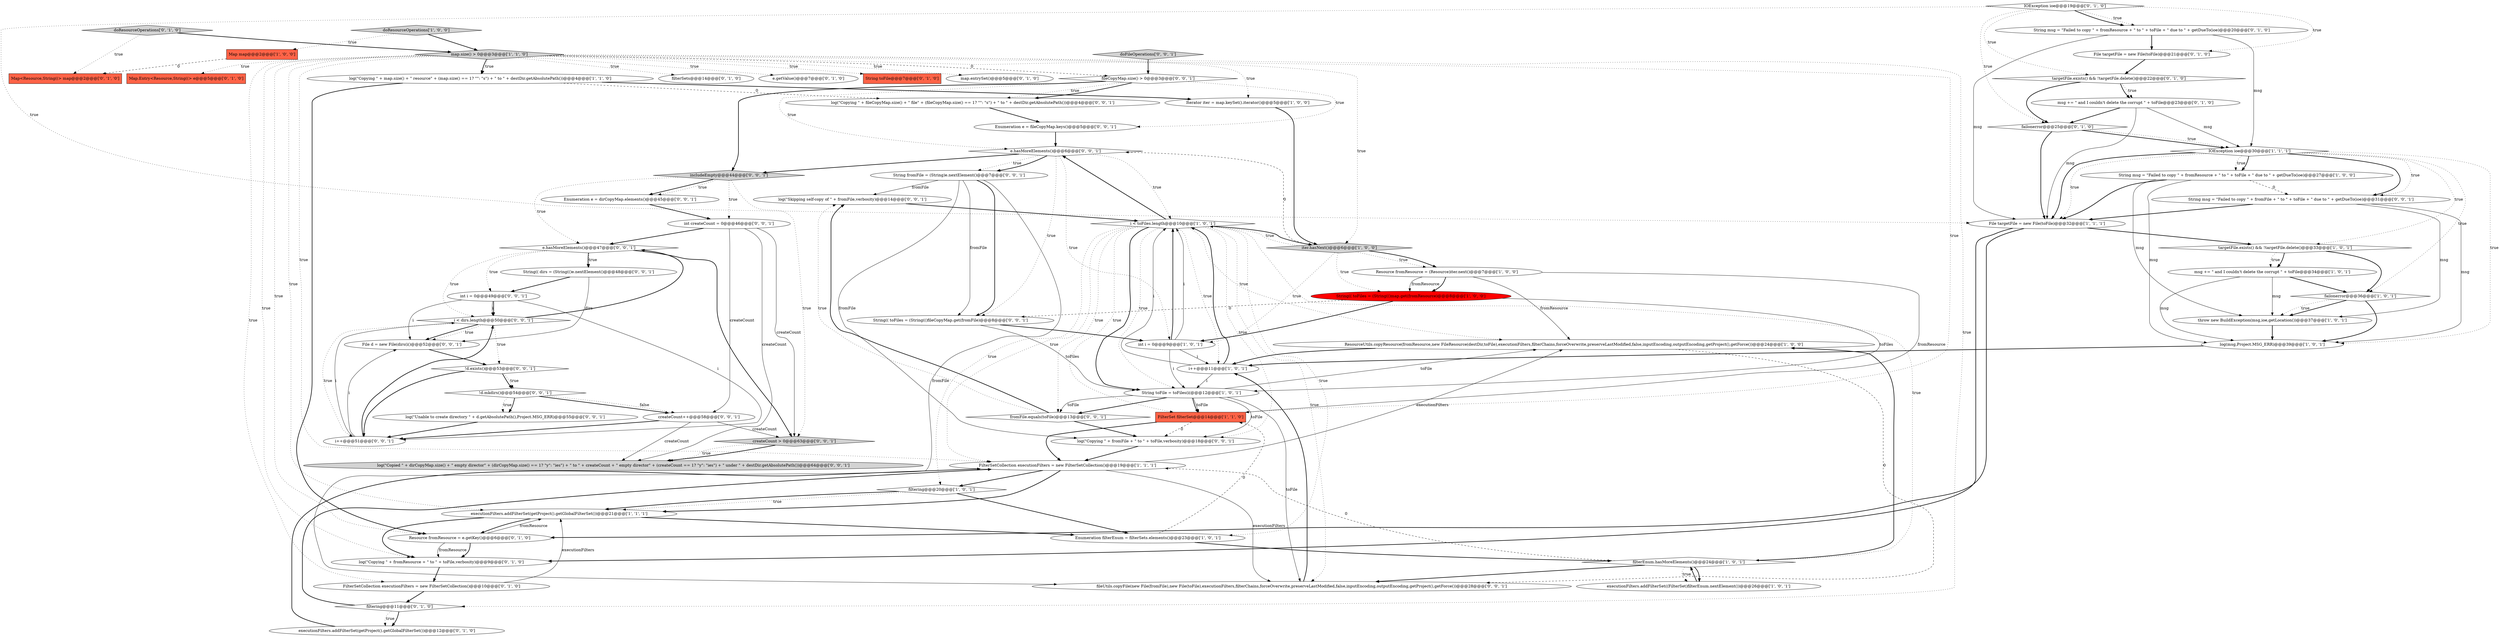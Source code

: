 digraph {
26 [style = filled, label = "Map map@@@2@@@['1', '0', '0']", fillcolor = tomato, shape = box image = "AAA1AAABBB1BBB"];
57 [style = filled, label = "int i = 0@@@49@@@['0', '0', '1']", fillcolor = white, shape = ellipse image = "AAA0AAABBB3BBB"];
19 [style = filled, label = "File targetFile = new File(toFile)@@@32@@@['1', '1', '1']", fillcolor = white, shape = ellipse image = "AAA0AAABBB1BBB"];
42 [style = filled, label = "Map.Entry<Resource,String((> e@@@5@@@['0', '1', '0']", fillcolor = tomato, shape = box image = "AAA0AAABBB2BBB"];
21 [style = filled, label = "String(( toFiles = (String(()map.get(fromResource)@@@8@@@['1', '0', '0']", fillcolor = red, shape = ellipse image = "AAA1AAABBB1BBB"];
30 [style = filled, label = "Map<Resource,String((> map@@@2@@@['0', '1', '0']", fillcolor = tomato, shape = box image = "AAA1AAABBB2BBB"];
47 [style = filled, label = "e.hasMoreElements()@@@47@@@['0', '0', '1']", fillcolor = white, shape = diamond image = "AAA0AAABBB3BBB"];
15 [style = filled, label = "ResourceUtils.copyResource(fromResource,new FileResource(destDir,toFile),executionFilters,filterChains,forceOverwrite,preserveLastModified,false,inputEncoding,outputEncoding,getProject(),getForce())@@@24@@@['1', '0', '0']", fillcolor = white, shape = ellipse image = "AAA0AAABBB1BBB"];
49 [style = filled, label = "String fromFile = (String)e.nextElement()@@@7@@@['0', '0', '1']", fillcolor = white, shape = ellipse image = "AAA0AAABBB3BBB"];
52 [style = filled, label = "fileCopyMap.size() > 0@@@3@@@['0', '0', '1']", fillcolor = white, shape = diamond image = "AAA0AAABBB3BBB"];
11 [style = filled, label = "filterEnum.hasMoreElements()@@@24@@@['1', '0', '1']", fillcolor = white, shape = diamond image = "AAA0AAABBB1BBB"];
27 [style = filled, label = "FilterSetCollection executionFilters = new FilterSetCollection()@@@19@@@['1', '1', '1']", fillcolor = white, shape = ellipse image = "AAA0AAABBB1BBB"];
24 [style = filled, label = "msg += \" and I couldn't delete the corrupt \" + toFile@@@34@@@['1', '0', '1']", fillcolor = white, shape = ellipse image = "AAA0AAABBB1BBB"];
53 [style = filled, label = "e.hasMoreElements()@@@6@@@['0', '0', '1']", fillcolor = white, shape = diamond image = "AAA0AAABBB3BBB"];
10 [style = filled, label = "iter.hasNext()@@@6@@@['1', '0', '0']", fillcolor = lightgray, shape = diamond image = "AAA0AAABBB1BBB"];
65 [style = filled, label = "i < dirs.length@@@50@@@['0', '0', '1']", fillcolor = white, shape = diamond image = "AAA0AAABBB3BBB"];
6 [style = filled, label = "IOException ioe@@@30@@@['1', '1', '1']", fillcolor = white, shape = diamond image = "AAA0AAABBB1BBB"];
3 [style = filled, label = "map.size() > 0@@@3@@@['1', '1', '0']", fillcolor = lightgray, shape = diamond image = "AAA0AAABBB1BBB"];
33 [style = filled, label = "msg += \" and I couldn't delete the corrupt \" + toFile@@@23@@@['0', '1', '0']", fillcolor = white, shape = ellipse image = "AAA0AAABBB2BBB"];
39 [style = filled, label = "File targetFile = new File(toFile)@@@21@@@['0', '1', '0']", fillcolor = white, shape = ellipse image = "AAA0AAABBB2BBB"];
70 [style = filled, label = "log(\"Skipping self-copy of \" + fromFile,verbosity)@@@14@@@['0', '0', '1']", fillcolor = white, shape = ellipse image = "AAA0AAABBB3BBB"];
17 [style = filled, label = "failonerror@@@36@@@['1', '0', '1']", fillcolor = white, shape = diamond image = "AAA0AAABBB1BBB"];
4 [style = filled, label = "Resource fromResource = (Resource)iter.next()@@@7@@@['1', '0', '0']", fillcolor = white, shape = ellipse image = "AAA0AAABBB1BBB"];
32 [style = filled, label = "executionFilters.addFilterSet(getProject().getGlobalFilterSet())@@@12@@@['0', '1', '0']", fillcolor = white, shape = ellipse image = "AAA0AAABBB2BBB"];
48 [style = filled, label = "String(( dirs = (String(()e.nextElement()@@@48@@@['0', '0', '1']", fillcolor = white, shape = ellipse image = "AAA0AAABBB3BBB"];
55 [style = filled, label = "log(\"Copying \" + fromFile + \" to \" + toFile,verbosity)@@@18@@@['0', '0', '1']", fillcolor = white, shape = ellipse image = "AAA0AAABBB3BBB"];
62 [style = filled, label = "log(\"Copying \" + fileCopyMap.size() + \" file\" + (fileCopyMap.size() == 1? \"\": \"s\") + \" to \" + destDir.getAbsolutePath())@@@4@@@['0', '0', '1']", fillcolor = white, shape = ellipse image = "AAA0AAABBB3BBB"];
12 [style = filled, label = "String msg = \"Failed to copy \" + fromResource + \" to \" + toFile + \" due to \" + getDueTo(ioe)@@@27@@@['1', '0', '0']", fillcolor = white, shape = ellipse image = "AAA0AAABBB1BBB"];
16 [style = filled, label = "i < toFiles.length@@@10@@@['1', '0', '1']", fillcolor = white, shape = diamond image = "AAA0AAABBB1BBB"];
7 [style = filled, label = "targetFile.exists() && !targetFile.delete()@@@33@@@['1', '0', '1']", fillcolor = white, shape = diamond image = "AAA0AAABBB1BBB"];
29 [style = filled, label = "IOException ioe@@@19@@@['0', '1', '0']", fillcolor = white, shape = diamond image = "AAA0AAABBB2BBB"];
8 [style = filled, label = "i++@@@11@@@['1', '0', '1']", fillcolor = white, shape = ellipse image = "AAA0AAABBB1BBB"];
36 [style = filled, label = "filterSets@@@14@@@['0', '1', '0']", fillcolor = white, shape = ellipse image = "AAA0AAABBB2BBB"];
45 [style = filled, label = "failonerror@@@25@@@['0', '1', '0']", fillcolor = white, shape = diamond image = "AAA0AAABBB2BBB"];
46 [style = filled, label = "!d.exists()@@@53@@@['0', '0', '1']", fillcolor = white, shape = diamond image = "AAA0AAABBB3BBB"];
37 [style = filled, label = "e.getValue()@@@7@@@['0', '1', '0']", fillcolor = white, shape = ellipse image = "AAA0AAABBB2BBB"];
54 [style = filled, label = "createCount++@@@58@@@['0', '0', '1']", fillcolor = white, shape = ellipse image = "AAA0AAABBB3BBB"];
58 [style = filled, label = "fromFile.equals(toFile)@@@13@@@['0', '0', '1']", fillcolor = white, shape = diamond image = "AAA0AAABBB3BBB"];
44 [style = filled, label = "targetFile.exists() && !targetFile.delete()@@@22@@@['0', '1', '0']", fillcolor = white, shape = diamond image = "AAA0AAABBB2BBB"];
18 [style = filled, label = "int i = 0@@@9@@@['1', '0', '1']", fillcolor = white, shape = ellipse image = "AAA0AAABBB1BBB"];
60 [style = filled, label = "Enumeration e = fileCopyMap.keys()@@@5@@@['0', '0', '1']", fillcolor = white, shape = ellipse image = "AAA0AAABBB3BBB"];
61 [style = filled, label = "String msg = \"Failed to copy \" + fromFile + \" to \" + toFile + \" due to \" + getDueTo(ioe)@@@31@@@['0', '0', '1']", fillcolor = white, shape = ellipse image = "AAA0AAABBB3BBB"];
51 [style = filled, label = "!d.mkdirs()@@@54@@@['0', '0', '1']", fillcolor = white, shape = diamond image = "AAA0AAABBB3BBB"];
56 [style = filled, label = "int createCount = 0@@@46@@@['0', '0', '1']", fillcolor = white, shape = ellipse image = "AAA0AAABBB3BBB"];
14 [style = filled, label = "Iterator iter = map.keySet().iterator()@@@5@@@['1', '0', '0']", fillcolor = white, shape = ellipse image = "AAA0AAABBB1BBB"];
23 [style = filled, label = "filtering@@@20@@@['1', '0', '1']", fillcolor = white, shape = diamond image = "AAA0AAABBB1BBB"];
63 [style = filled, label = "includeEmpty@@@44@@@['0', '0', '1']", fillcolor = lightgray, shape = diamond image = "AAA0AAABBB3BBB"];
41 [style = filled, label = "String msg = \"Failed to copy \" + fromResource + \" to \" + toFile + \" due to \" + getDueTo(ioe)@@@20@@@['0', '1', '0']", fillcolor = white, shape = ellipse image = "AAA0AAABBB2BBB"];
43 [style = filled, label = "FilterSetCollection executionFilters = new FilterSetCollection()@@@10@@@['0', '1', '0']", fillcolor = white, shape = ellipse image = "AAA0AAABBB2BBB"];
13 [style = filled, label = "executionFilters.addFilterSet((FilterSet)filterEnum.nextElement())@@@26@@@['1', '0', '1']", fillcolor = white, shape = ellipse image = "AAA0AAABBB1BBB"];
71 [style = filled, label = "createCount > 0@@@63@@@['0', '0', '1']", fillcolor = lightgray, shape = diamond image = "AAA0AAABBB3BBB"];
22 [style = filled, label = "log(\"Copying \" + map.size() + \" resource\" + (map.size() == 1? \"\": \"s\") + \" to \" + destDir.getAbsolutePath())@@@4@@@['1', '1', '0']", fillcolor = white, shape = ellipse image = "AAA0AAABBB1BBB"];
25 [style = filled, label = "Enumeration filterEnum = filterSets.elements()@@@23@@@['1', '0', '1']", fillcolor = white, shape = ellipse image = "AAA0AAABBB1BBB"];
9 [style = filled, label = "throw new BuildException(msg,ioe,getLocation())@@@37@@@['1', '0', '1']", fillcolor = white, shape = ellipse image = "AAA0AAABBB1BBB"];
5 [style = filled, label = "executionFilters.addFilterSet(getProject().getGlobalFilterSet())@@@21@@@['1', '1', '1']", fillcolor = white, shape = ellipse image = "AAA0AAABBB1BBB"];
69 [style = filled, label = "doFileOperations['0', '0', '1']", fillcolor = lightgray, shape = diamond image = "AAA0AAABBB3BBB"];
66 [style = filled, label = "fileUtils.copyFile(new File(fromFile),new File(toFile),executionFilters,filterChains,forceOverwrite,preserveLastModified,false,inputEncoding,outputEncoding,getProject(),getForce())@@@28@@@['0', '0', '1']", fillcolor = white, shape = ellipse image = "AAA0AAABBB3BBB"];
64 [style = filled, label = "log(\"Copied \" + dirCopyMap.size() + \" empty director\" + (dirCopyMap.size() == 1? \"y\": \"ies\") + \" to \" + createCount + \" empty director\" + (createCount == 1? \"y\": \"ies\") + \" under \" + destDir.getAbsolutePath())@@@64@@@['0', '0', '1']", fillcolor = lightgray, shape = ellipse image = "AAA0AAABBB3BBB"];
0 [style = filled, label = "String toFile = toFiles(i(@@@12@@@['1', '0', '1']", fillcolor = white, shape = ellipse image = "AAA0AAABBB1BBB"];
2 [style = filled, label = "doResourceOperations['1', '0', '0']", fillcolor = lightgray, shape = diamond image = "AAA0AAABBB1BBB"];
72 [style = filled, label = "String(( toFiles = (String(()fileCopyMap.get(fromFile)@@@8@@@['0', '0', '1']", fillcolor = white, shape = ellipse image = "AAA0AAABBB3BBB"];
67 [style = filled, label = "i++@@@51@@@['0', '0', '1']", fillcolor = white, shape = ellipse image = "AAA0AAABBB3BBB"];
34 [style = filled, label = "String toFile@@@7@@@['0', '1', '0']", fillcolor = tomato, shape = box image = "AAA0AAABBB2BBB"];
20 [style = filled, label = "FilterSet filterSet@@@14@@@['1', '1', '0']", fillcolor = tomato, shape = box image = "AAA1AAABBB1BBB"];
68 [style = filled, label = "File d = new File(dirs(i()@@@52@@@['0', '0', '1']", fillcolor = white, shape = ellipse image = "AAA0AAABBB3BBB"];
31 [style = filled, label = "filtering@@@11@@@['0', '1', '0']", fillcolor = white, shape = diamond image = "AAA0AAABBB2BBB"];
38 [style = filled, label = "log(\"Copying \" + fromResource + \" to \" + toFile,verbosity)@@@9@@@['0', '1', '0']", fillcolor = white, shape = ellipse image = "AAA0AAABBB2BBB"];
59 [style = filled, label = "log(\"Unable to create directory \" + d.getAbsolutePath(),Project.MSG_ERR)@@@55@@@['0', '0', '1']", fillcolor = white, shape = ellipse image = "AAA0AAABBB3BBB"];
50 [style = filled, label = "Enumeration e = dirCopyMap.elements()@@@45@@@['0', '0', '1']", fillcolor = white, shape = ellipse image = "AAA0AAABBB3BBB"];
35 [style = filled, label = "map.entrySet()@@@5@@@['0', '1', '0']", fillcolor = white, shape = ellipse image = "AAA0AAABBB2BBB"];
28 [style = filled, label = "doResourceOperations['0', '1', '0']", fillcolor = lightgray, shape = diamond image = "AAA0AAABBB2BBB"];
40 [style = filled, label = "Resource fromResource = e.getKey()@@@6@@@['0', '1', '0']", fillcolor = white, shape = ellipse image = "AAA0AAABBB2BBB"];
1 [style = filled, label = "log(msg,Project.MSG_ERR)@@@39@@@['1', '0', '1']", fillcolor = white, shape = ellipse image = "AAA0AAABBB1BBB"];
33->6 [style = solid, label="msg"];
8->16 [style = bold, label=""];
16->0 [style = bold, label=""];
65->47 [style = bold, label=""];
49->55 [style = solid, label="fromFile"];
27->66 [style = solid, label="executionFilters"];
8->16 [style = solid, label="i"];
54->71 [style = solid, label="createCount"];
56->71 [style = solid, label="createCount"];
0->66 [style = solid, label="toFile"];
53->16 [style = dotted, label="true"];
44->33 [style = dotted, label="true"];
17->9 [style = bold, label=""];
49->72 [style = solid, label="fromFile"];
53->63 [style = bold, label=""];
6->1 [style = dotted, label="true"];
61->19 [style = bold, label=""];
23->5 [style = dotted, label="true"];
63->71 [style = dotted, label="true"];
60->53 [style = bold, label=""];
50->56 [style = bold, label=""];
16->20 [style = dotted, label="true"];
67->65 [style = solid, label="i"];
3->35 [style = dotted, label="true"];
40->38 [style = bold, label=""];
3->40 [style = dotted, label="true"];
5->38 [style = bold, label=""];
6->19 [style = dotted, label="true"];
21->18 [style = bold, label=""];
3->34 [style = dotted, label="true"];
56->47 [style = bold, label=""];
0->58 [style = solid, label="toFile"];
20->27 [style = bold, label=""];
3->27 [style = dotted, label="true"];
28->30 [style = dotted, label="true"];
46->51 [style = bold, label=""];
52->62 [style = dotted, label="true"];
45->6 [style = bold, label=""];
71->64 [style = bold, label=""];
25->20 [style = dashed, label="0"];
65->68 [style = bold, label=""];
11->13 [style = bold, label=""];
24->17 [style = bold, label=""];
54->64 [style = solid, label="createCount"];
63->47 [style = dotted, label="true"];
71->64 [style = dotted, label="true"];
33->45 [style = bold, label=""];
21->72 [style = dashed, label="0"];
63->50 [style = bold, label=""];
28->3 [style = bold, label=""];
27->5 [style = bold, label=""];
10->4 [style = dotted, label="true"];
16->58 [style = dotted, label="true"];
49->70 [style = solid, label="fromFile"];
72->18 [style = bold, label=""];
10->16 [style = dotted, label="true"];
59->67 [style = bold, label=""];
61->1 [style = solid, label="msg"];
3->42 [style = dotted, label="true"];
53->49 [style = dotted, label="true"];
10->18 [style = dotted, label="true"];
6->61 [style = dotted, label="true"];
23->25 [style = bold, label=""];
33->19 [style = solid, label="msg"];
63->56 [style = dotted, label="true"];
47->48 [style = bold, label=""];
61->9 [style = solid, label="msg"];
51->54 [style = bold, label=""];
0->15 [style = solid, label="toFile"];
0->55 [style = solid, label="toFile"];
0->58 [style = bold, label=""];
66->8 [style = bold, label=""];
62->60 [style = bold, label=""];
4->21 [style = bold, label=""];
49->66 [style = solid, label="fromFile"];
14->10 [style = bold, label=""];
24->1 [style = solid, label="msg"];
65->46 [style = dotted, label="true"];
57->65 [style = solid, label="i"];
11->13 [style = dotted, label="true"];
58->70 [style = bold, label=""];
24->9 [style = solid, label="msg"];
29->41 [style = dotted, label="true"];
13->11 [style = bold, label=""];
53->72 [style = dotted, label="true"];
12->1 [style = solid, label="msg"];
5->25 [style = bold, label=""];
21->0 [style = solid, label="toFiles"];
4->15 [style = solid, label="fromResource"];
20->55 [style = dashed, label="0"];
6->61 [style = bold, label=""];
48->68 [style = solid, label="dirs"];
7->24 [style = bold, label=""];
3->5 [style = dotted, label="true"];
22->62 [style = dashed, label="0"];
63->50 [style = dotted, label="true"];
31->27 [style = bold, label=""];
65->67 [style = dotted, label="true"];
55->27 [style = bold, label=""];
6->7 [style = dotted, label="true"];
58->70 [style = dotted, label="true"];
0->20 [style = bold, label=""];
52->62 [style = bold, label=""];
57->65 [style = bold, label=""];
6->12 [style = dotted, label="true"];
40->38 [style = solid, label="fromResource"];
16->25 [style = dotted, label="true"];
22->14 [style = bold, label=""];
9->1 [style = bold, label=""];
16->11 [style = dotted, label="true"];
44->45 [style = bold, label=""];
19->38 [style = bold, label=""];
52->63 [style = bold, label=""];
29->39 [style = dotted, label="true"];
29->19 [style = dotted, label="true"];
56->64 [style = solid, label="createCount"];
4->21 [style = solid, label="fromResource"];
18->8 [style = solid, label="i"];
16->8 [style = dotted, label="true"];
47->48 [style = dotted, label="true"];
7->17 [style = bold, label=""];
23->5 [style = bold, label=""];
17->1 [style = bold, label=""];
1->8 [style = bold, label=""];
16->55 [style = dotted, label="true"];
18->16 [style = solid, label="i"];
31->32 [style = bold, label=""];
2->3 [style = bold, label=""];
3->10 [style = dotted, label="true"];
11->66 [style = bold, label=""];
44->33 [style = bold, label=""];
51->54 [style = dotted, label="false"];
32->27 [style = bold, label=""];
27->15 [style = solid, label="executionFilters"];
3->37 [style = dotted, label="true"];
40->5 [style = solid, label="fromResource"];
3->43 [style = dotted, label="true"];
47->65 [style = dotted, label="true"];
10->53 [style = dashed, label="0"];
52->53 [style = dotted, label="true"];
3->14 [style = dotted, label="true"];
65->68 [style = dotted, label="true"];
41->6 [style = solid, label="msg"];
43->5 [style = solid, label="executionFilters"];
26->30 [style = dashed, label="0"];
70->16 [style = bold, label=""];
0->20 [style = solid, label="toFile"];
46->51 [style = dotted, label="true"];
46->67 [style = bold, label=""];
54->67 [style = bold, label=""];
3->38 [style = dotted, label="true"];
52->60 [style = dotted, label="true"];
2->26 [style = dotted, label="true"];
16->27 [style = dotted, label="true"];
11->27 [style = dashed, label="0"];
5->40 [style = bold, label=""];
19->40 [style = bold, label=""];
15->8 [style = bold, label=""];
45->6 [style = dotted, label="true"];
38->43 [style = bold, label=""];
57->67 [style = solid, label="i"];
22->40 [style = bold, label=""];
51->59 [style = dotted, label="true"];
16->15 [style = dotted, label="true"];
18->16 [style = bold, label=""];
6->12 [style = bold, label=""];
43->31 [style = bold, label=""];
3->52 [style = dashed, label="0"];
8->0 [style = solid, label="i"];
39->44 [style = bold, label=""];
68->46 [style = bold, label=""];
48->57 [style = bold, label=""];
16->10 [style = bold, label=""];
3->36 [style = dotted, label="true"];
29->41 [style = bold, label=""];
18->0 [style = solid, label="i"];
72->0 [style = solid, label="toFiles"];
29->44 [style = dotted, label="true"];
41->19 [style = solid, label="msg"];
56->54 [style = solid, label="createCount"];
53->18 [style = dotted, label="true"];
6->19 [style = bold, label=""];
58->55 [style = bold, label=""];
3->22 [style = bold, label=""];
67->65 [style = bold, label=""];
16->23 [style = dotted, label="true"];
7->24 [style = dotted, label="true"];
6->17 [style = dotted, label="true"];
16->53 [style = bold, label=""];
4->20 [style = solid, label="fromResource"];
11->15 [style = bold, label=""];
47->71 [style = bold, label=""];
31->32 [style = dotted, label="true"];
51->59 [style = bold, label=""];
16->66 [style = dotted, label="true"];
53->49 [style = bold, label=""];
67->68 [style = solid, label="i"];
29->45 [style = dotted, label="true"];
16->0 [style = dotted, label="true"];
45->19 [style = bold, label=""];
25->11 [style = bold, label=""];
12->61 [style = dashed, label="0"];
17->9 [style = dotted, label="true"];
3->22 [style = dotted, label="true"];
10->4 [style = bold, label=""];
3->31 [style = dotted, label="true"];
12->9 [style = solid, label="msg"];
15->66 [style = dashed, label="0"];
27->23 [style = bold, label=""];
47->57 [style = dotted, label="true"];
69->52 [style = bold, label=""];
41->39 [style = bold, label=""];
12->19 [style = bold, label=""];
57->68 [style = solid, label="i"];
10->21 [style = dotted, label="true"];
19->7 [style = bold, label=""];
3->20 [style = dotted, label="true"];
49->72 [style = bold, label=""];
}
